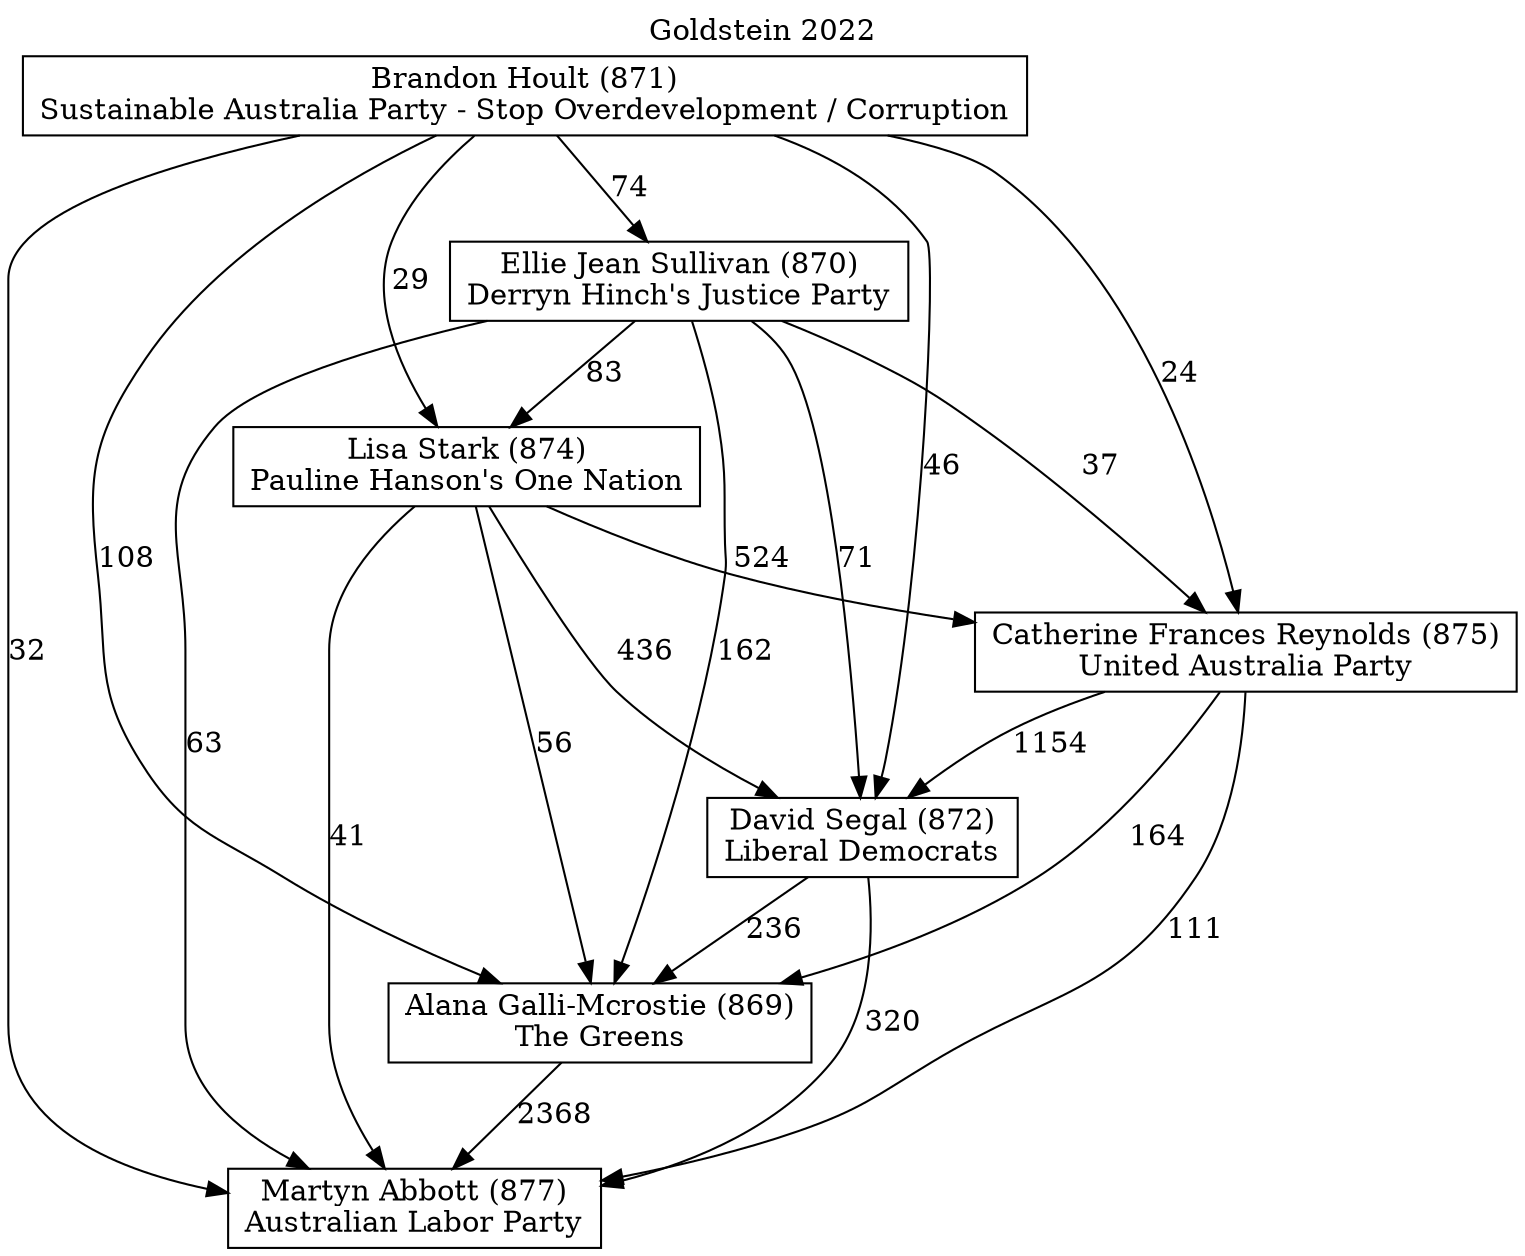 // House preference flow
digraph "Martyn Abbott (877)_Goldstein_2022" {
	graph [label="Goldstein 2022" labelloc=t mclimit=10]
	node [shape=box]
	"Martyn Abbott (877)" [label="Martyn Abbott (877)
Australian Labor Party"]
	"Alana Galli-Mcrostie (869)" [label="Alana Galli-Mcrostie (869)
The Greens"]
	"David Segal (872)" [label="David Segal (872)
Liberal Democrats"]
	"Catherine Frances Reynolds (875)" [label="Catherine Frances Reynolds (875)
United Australia Party"]
	"Lisa Stark (874)" [label="Lisa Stark (874)
Pauline Hanson's One Nation"]
	"Ellie Jean Sullivan (870)" [label="Ellie Jean Sullivan (870)
Derryn Hinch's Justice Party"]
	"Brandon Hoult (871)" [label="Brandon Hoult (871)
Sustainable Australia Party - Stop Overdevelopment / Corruption"]
	"Alana Galli-Mcrostie (869)" -> "Martyn Abbott (877)" [label=2368]
	"David Segal (872)" -> "Alana Galli-Mcrostie (869)" [label=236]
	"Catherine Frances Reynolds (875)" -> "David Segal (872)" [label=1154]
	"Lisa Stark (874)" -> "Catherine Frances Reynolds (875)" [label=524]
	"Ellie Jean Sullivan (870)" -> "Lisa Stark (874)" [label=83]
	"Brandon Hoult (871)" -> "Ellie Jean Sullivan (870)" [label=74]
	"David Segal (872)" -> "Martyn Abbott (877)" [label=320]
	"Catherine Frances Reynolds (875)" -> "Martyn Abbott (877)" [label=111]
	"Lisa Stark (874)" -> "Martyn Abbott (877)" [label=41]
	"Ellie Jean Sullivan (870)" -> "Martyn Abbott (877)" [label=63]
	"Brandon Hoult (871)" -> "Martyn Abbott (877)" [label=32]
	"Brandon Hoult (871)" -> "Lisa Stark (874)" [label=29]
	"Ellie Jean Sullivan (870)" -> "Catherine Frances Reynolds (875)" [label=37]
	"Brandon Hoult (871)" -> "Catherine Frances Reynolds (875)" [label=24]
	"Lisa Stark (874)" -> "David Segal (872)" [label=436]
	"Ellie Jean Sullivan (870)" -> "David Segal (872)" [label=71]
	"Brandon Hoult (871)" -> "David Segal (872)" [label=46]
	"Catherine Frances Reynolds (875)" -> "Alana Galli-Mcrostie (869)" [label=164]
	"Lisa Stark (874)" -> "Alana Galli-Mcrostie (869)" [label=56]
	"Ellie Jean Sullivan (870)" -> "Alana Galli-Mcrostie (869)" [label=162]
	"Brandon Hoult (871)" -> "Alana Galli-Mcrostie (869)" [label=108]
}
